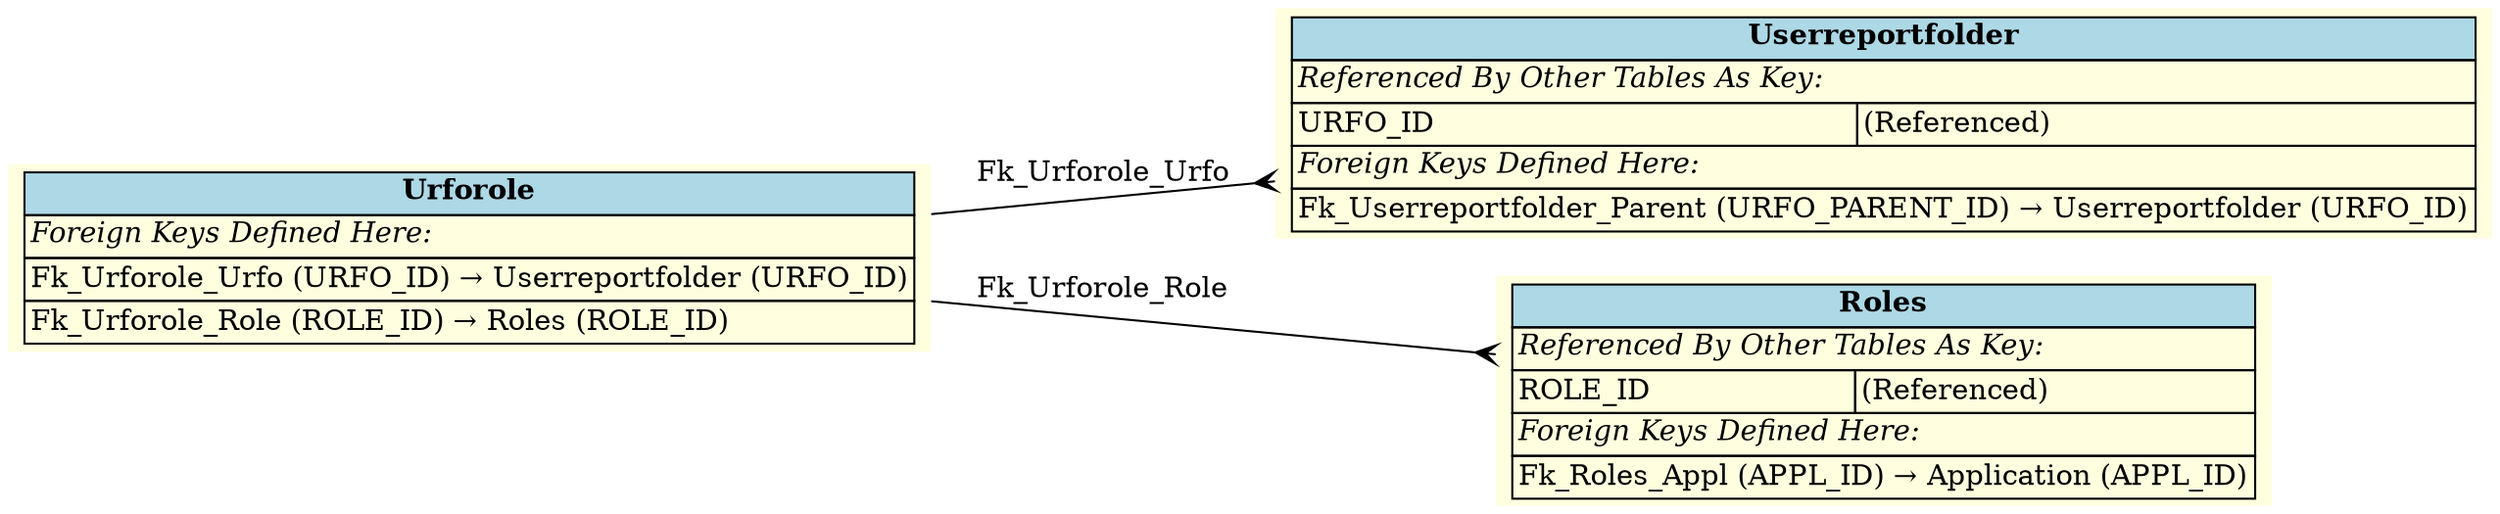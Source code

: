 digraph ERD {
  rankdir=LR;
  node [shape=plaintext, style=filled, fillcolor=lightyellow];
  edge [arrowhead=crow, arrowtail=none, dir=both, labelfontsize=10];

  "Userreportfolder" [
    label=<
    <TABLE BORDER="0" CELLBORDER="1" CELLSPACING="0" BGCOLOR="lightyellow">
      <TR><TD COLSPAN="2" BGCOLOR="lightblue"><B>Userreportfolder</B></TD></TR>
      <TR><TD COLSPAN="2" ALIGN="LEFT"><I>Referenced By Other Tables As Key:</I></TD></TR>
      <TR><TD ALIGN="LEFT">URFO_ID</TD><TD ALIGN="LEFT">(Referenced)</TD></TR>
      <TR><TD COLSPAN="2" ALIGN="LEFT"><I>Foreign Keys Defined Here:</I></TD></TR>
      <TR><TD ALIGN="LEFT" COLSPAN="2">Fk_Userreportfolder_Parent (URFO_PARENT_ID) &rarr; Userreportfolder (URFO_ID)</TD></TR>
    </TABLE>
    >
  ];

  "Urforole" [
    label=<
    <TABLE BORDER="0" CELLBORDER="1" CELLSPACING="0" BGCOLOR="lightyellow">
      <TR><TD COLSPAN="2" BGCOLOR="lightblue"><B>Urforole</B></TD></TR>
      <TR><TD COLSPAN="2" ALIGN="LEFT"><I>Foreign Keys Defined Here:</I></TD></TR>
      <TR><TD ALIGN="LEFT" COLSPAN="2">Fk_Urforole_Urfo (URFO_ID) &rarr; Userreportfolder (URFO_ID)</TD></TR>
      <TR><TD ALIGN="LEFT" COLSPAN="2">Fk_Urforole_Role (ROLE_ID) &rarr; Roles (ROLE_ID)</TD></TR>
    </TABLE>
    >
  ];

  "Roles" [
    label=<
    <TABLE BORDER="0" CELLBORDER="1" CELLSPACING="0" BGCOLOR="lightyellow">
      <TR><TD COLSPAN="2" BGCOLOR="lightblue"><B>Roles</B></TD></TR>
      <TR><TD COLSPAN="2" ALIGN="LEFT"><I>Referenced By Other Tables As Key:</I></TD></TR>
      <TR><TD ALIGN="LEFT">ROLE_ID</TD><TD ALIGN="LEFT">(Referenced)</TD></TR>
      <TR><TD COLSPAN="2" ALIGN="LEFT"><I>Foreign Keys Defined Here:</I></TD></TR>
      <TR><TD ALIGN="LEFT" COLSPAN="2">Fk_Roles_Appl (APPL_ID) &rarr; Application (APPL_ID)</TD></TR>
    </TABLE>
    >
  ];

  "Urforole" -> "Roles" [label=" Fk_Urforole_Role "];
  "Urforole" -> "Userreportfolder" [label=" Fk_Urforole_Urfo "];
}
